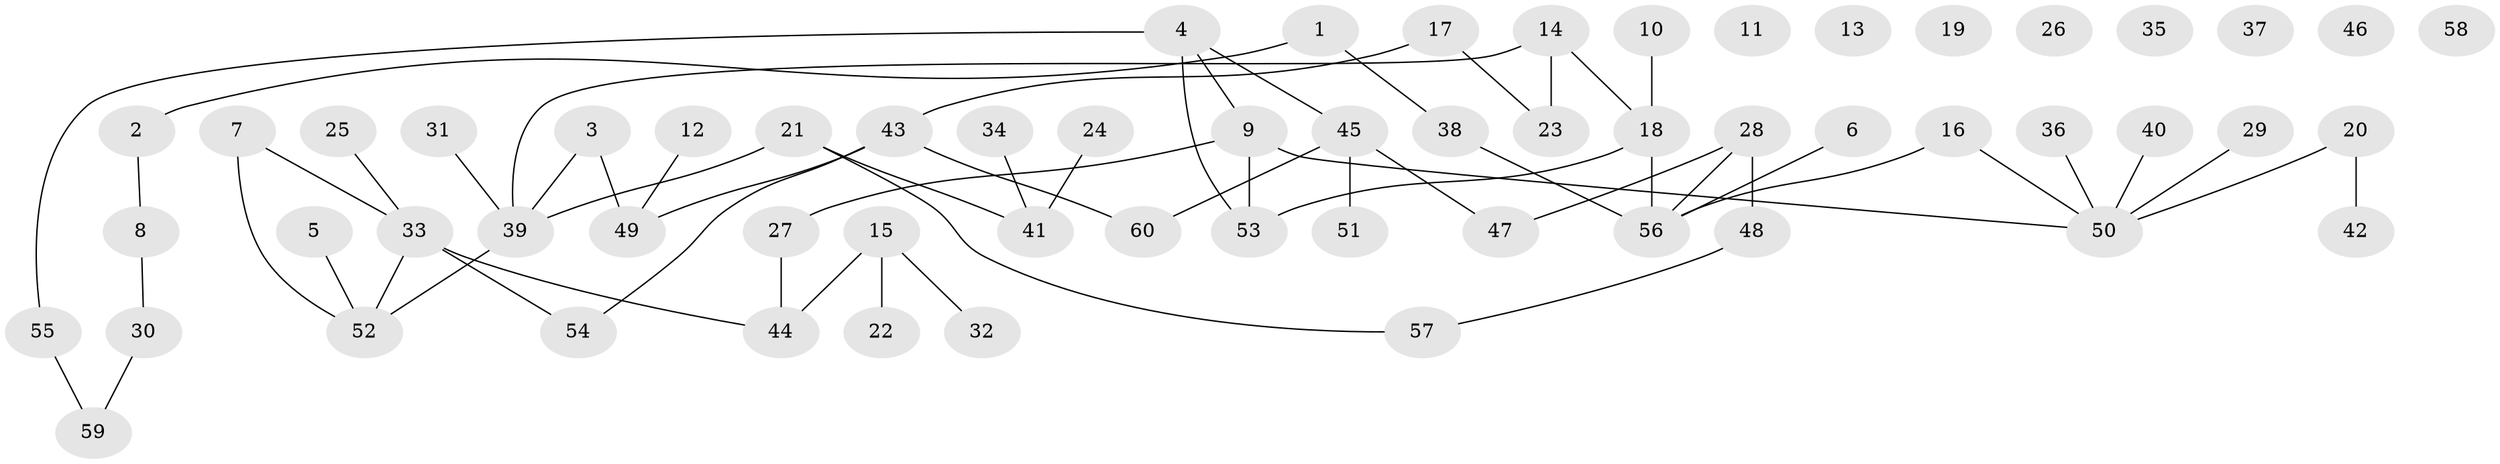 // coarse degree distribution, {6: 0.18181818181818182, 3: 0.2727272727272727, 4: 0.09090909090909091, 2: 0.36363636363636365, 1: 0.09090909090909091}
// Generated by graph-tools (version 1.1) at 2025/48/03/04/25 22:48:04]
// undirected, 60 vertices, 61 edges
graph export_dot {
  node [color=gray90,style=filled];
  1;
  2;
  3;
  4;
  5;
  6;
  7;
  8;
  9;
  10;
  11;
  12;
  13;
  14;
  15;
  16;
  17;
  18;
  19;
  20;
  21;
  22;
  23;
  24;
  25;
  26;
  27;
  28;
  29;
  30;
  31;
  32;
  33;
  34;
  35;
  36;
  37;
  38;
  39;
  40;
  41;
  42;
  43;
  44;
  45;
  46;
  47;
  48;
  49;
  50;
  51;
  52;
  53;
  54;
  55;
  56;
  57;
  58;
  59;
  60;
  1 -- 2;
  1 -- 38;
  2 -- 8;
  3 -- 39;
  3 -- 49;
  4 -- 9;
  4 -- 45;
  4 -- 53;
  4 -- 55;
  5 -- 52;
  6 -- 56;
  7 -- 33;
  7 -- 52;
  8 -- 30;
  9 -- 27;
  9 -- 50;
  9 -- 53;
  10 -- 18;
  12 -- 49;
  14 -- 18;
  14 -- 23;
  14 -- 39;
  15 -- 22;
  15 -- 32;
  15 -- 44;
  16 -- 50;
  16 -- 56;
  17 -- 23;
  17 -- 43;
  18 -- 53;
  18 -- 56;
  20 -- 42;
  20 -- 50;
  21 -- 39;
  21 -- 41;
  21 -- 57;
  24 -- 41;
  25 -- 33;
  27 -- 44;
  28 -- 47;
  28 -- 48;
  28 -- 56;
  29 -- 50;
  30 -- 59;
  31 -- 39;
  33 -- 44;
  33 -- 52;
  33 -- 54;
  34 -- 41;
  36 -- 50;
  38 -- 56;
  39 -- 52;
  40 -- 50;
  43 -- 49;
  43 -- 54;
  43 -- 60;
  45 -- 47;
  45 -- 51;
  45 -- 60;
  48 -- 57;
  55 -- 59;
}
